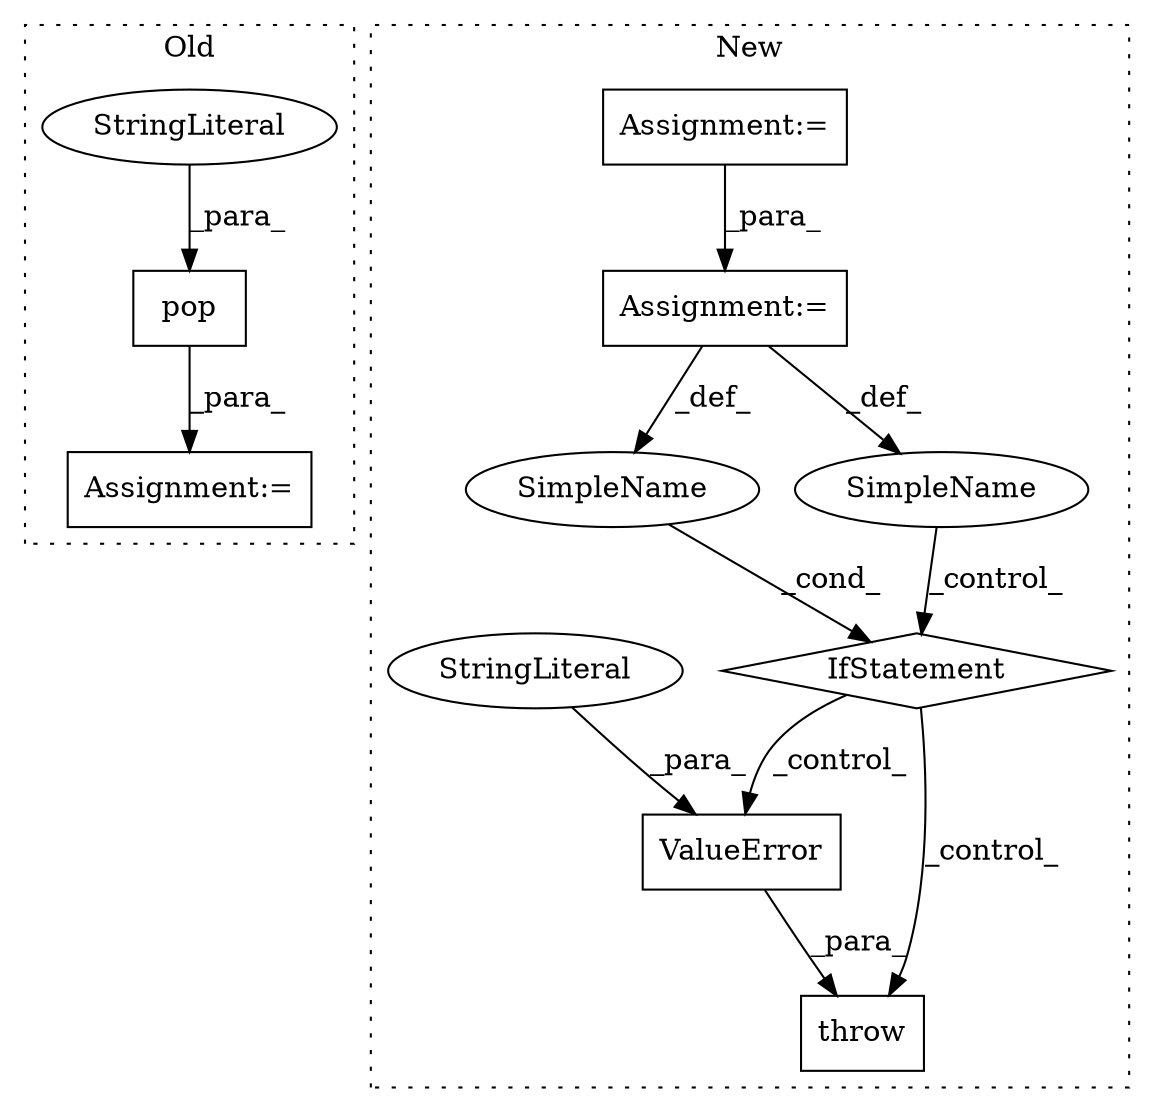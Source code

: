 digraph G {
subgraph cluster0 {
1 [label="pop" a="32" s="3202,3221" l="4,1" shape="box"];
8 [label="Assignment:=" a="7" s="3194" l="1" shape="box"];
10 [label="StringLiteral" a="45" s="3206" l="15" shape="ellipse"];
label = "Old";
style="dotted";
}
subgraph cluster1 {
2 [label="ValueError" a="32" s="4435,4490" l="11,1" shape="box"];
3 [label="throw" a="53" s="4429" l="6" shape="box"];
4 [label="IfStatement" a="25" s="4154,4202" l="16,2" shape="diamond"];
5 [label="SimpleName" a="42" s="" l="" shape="ellipse"];
6 [label="SimpleName" a="42" s="" l="" shape="ellipse"];
7 [label="Assignment:=" a="7" s="3352" l="24" shape="box"];
9 [label="StringLiteral" a="45" s="4446" l="44" shape="ellipse"];
11 [label="Assignment:=" a="7" s="3267" l="1" shape="box"];
label = "New";
style="dotted";
}
1 -> 8 [label="_para_"];
2 -> 3 [label="_para_"];
4 -> 2 [label="_control_"];
4 -> 3 [label="_control_"];
5 -> 4 [label="_cond_"];
6 -> 4 [label="_control_"];
7 -> 11 [label="_para_"];
9 -> 2 [label="_para_"];
10 -> 1 [label="_para_"];
11 -> 6 [label="_def_"];
11 -> 5 [label="_def_"];
}